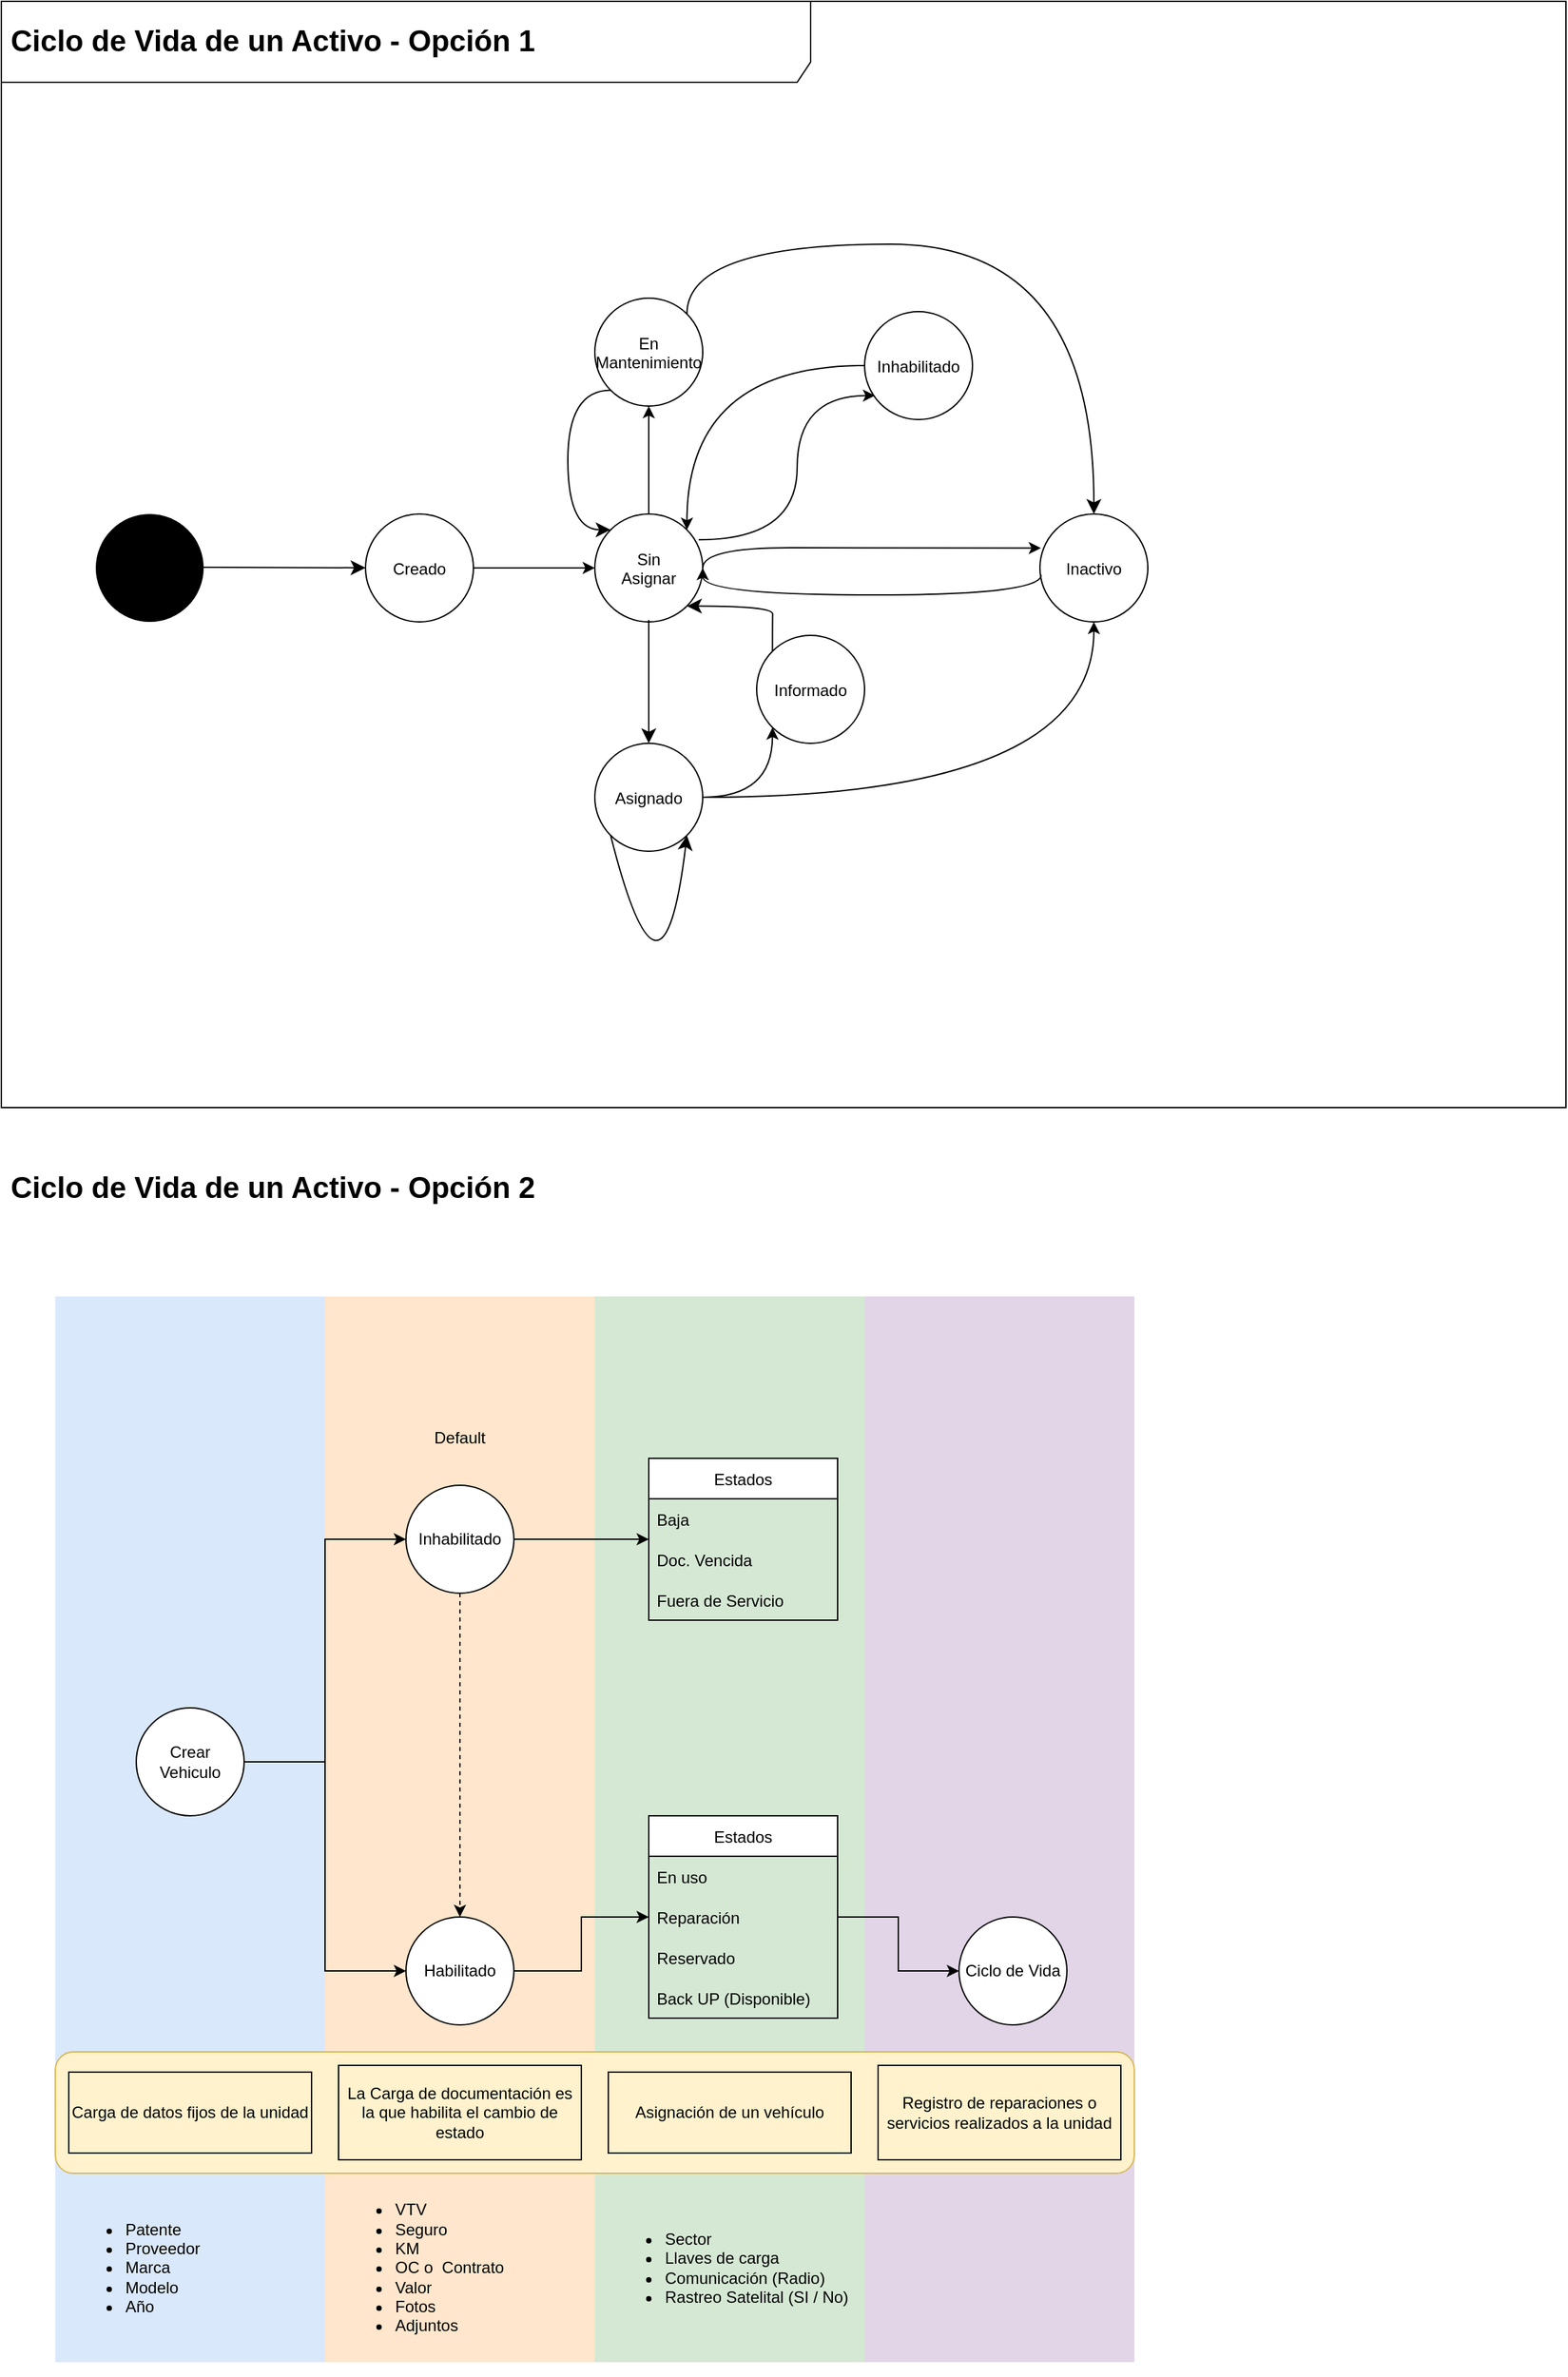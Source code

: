 <mxfile version="16.2.7" type="github">
  <diagram id="9fw6fWgfyL_nY5y5QZao" name="Opción 1">
    <mxGraphModel dx="1422" dy="762" grid="1" gridSize="10" guides="1" tooltips="1" connect="1" arrows="1" fold="1" page="1" pageScale="1" pageWidth="1169" pageHeight="827" math="0" shadow="0">
      <root>
        <mxCell id="0" />
        <mxCell id="1" parent="0" />
        <mxCell id="56lBwPPq4AMo4LWb5H_u-1" value="&lt;font style=&quot;font-size: 22px&quot;&gt;&lt;b&gt;Ciclo de Vida de un Activo - Opción 2&lt;/b&gt;&lt;/font&gt;" style="shape=umlFrame;whiteSpace=wrap;html=1;width=600;height=60;boundedLbl=1;verticalAlign=middle;align=left;spacingLeft=5;strokeColor=none;" vertex="1" parent="1">
          <mxGeometry y="850" width="1160" height="910" as="geometry" />
        </mxCell>
        <mxCell id="56lBwPPq4AMo4LWb5H_u-5" value="" style="rounded=0;whiteSpace=wrap;html=1;fillColor=#ffe6cc;strokeColor=none;" vertex="1" parent="1">
          <mxGeometry x="240" y="960" width="200" height="790" as="geometry" />
        </mxCell>
        <mxCell id="56lBwPPq4AMo4LWb5H_u-4" value="" style="rounded=0;whiteSpace=wrap;html=1;fillColor=#dae8fc;strokeColor=none;" vertex="1" parent="1">
          <mxGeometry x="40" y="960" width="200" height="790" as="geometry" />
        </mxCell>
        <mxCell id="5fb2iIqXQqe1BXmPkbBv-1" value="" style="ellipse;fillColor=#000000;strokeColor=none;" parent="1" vertex="1">
          <mxGeometry x="70" y="380" width="80" height="80" as="geometry" />
        </mxCell>
        <mxCell id="5fb2iIqXQqe1BXmPkbBv-6" value="" style="edgeStyle=orthogonalEdgeStyle;rounded=0;orthogonalLoop=1;jettySize=auto;html=1;endArrow=classic;endFill=1;curved=1;exitX=1;exitY=0.5;exitDx=0;exitDy=0;entryX=0;entryY=0.5;entryDx=0;entryDy=0;" parent="1" source="5fb2iIqXQqe1BXmPkbBv-3" target="5fb2iIqXQqe1BXmPkbBv-5" edge="1">
          <mxGeometry relative="1" as="geometry" />
        </mxCell>
        <mxCell id="5fb2iIqXQqe1BXmPkbBv-3" value="Creado" style="ellipse;fillColor=#ffffff;strokeColor=#000000;" parent="1" vertex="1">
          <mxGeometry x="270" y="380" width="80" height="80" as="geometry" />
        </mxCell>
        <mxCell id="5fb2iIqXQqe1BXmPkbBv-4" value="" style="endArrow=classic;startArrow=none;endFill=1;startFill=0;endSize=8;html=1;verticalAlign=bottom;labelBackgroundColor=none;strokeWidth=1;rounded=0;" parent="1" target="5fb2iIqXQqe1BXmPkbBv-3" edge="1">
          <mxGeometry width="160" relative="1" as="geometry">
            <mxPoint x="150" y="419.44" as="sourcePoint" />
            <mxPoint x="270" y="419" as="targetPoint" />
          </mxGeometry>
        </mxCell>
        <mxCell id="5fb2iIqXQqe1BXmPkbBv-15" value="" style="edgeStyle=orthogonalEdgeStyle;curved=1;rounded=0;orthogonalLoop=1;jettySize=auto;html=1;endArrow=classic;endFill=1;exitX=0.5;exitY=0;exitDx=0;exitDy=0;entryX=0.5;entryY=1;entryDx=0;entryDy=0;" parent="1" source="5fb2iIqXQqe1BXmPkbBv-5" target="5fb2iIqXQqe1BXmPkbBv-14" edge="1">
          <mxGeometry relative="1" as="geometry">
            <Array as="points">
              <mxPoint x="480" y="340" />
              <mxPoint x="480" y="340" />
            </Array>
          </mxGeometry>
        </mxCell>
        <mxCell id="5fb2iIqXQqe1BXmPkbBv-5" value="Sin&#xa;Asignar" style="ellipse;fillColor=#ffffff;strokeColor=#000000;" parent="1" vertex="1">
          <mxGeometry x="440" y="380" width="80" height="80" as="geometry" />
        </mxCell>
        <mxCell id="5fb2iIqXQqe1BXmPkbBv-10" value="" style="edgeStyle=orthogonalEdgeStyle;curved=1;rounded=0;orthogonalLoop=1;jettySize=auto;html=1;endArrow=classic;endFill=1;entryX=0;entryY=1;entryDx=0;entryDy=0;" parent="1" source="5fb2iIqXQqe1BXmPkbBv-7" target="5fb2iIqXQqe1BXmPkbBv-9" edge="1">
          <mxGeometry relative="1" as="geometry">
            <Array as="points">
              <mxPoint x="572" y="590" />
            </Array>
          </mxGeometry>
        </mxCell>
        <mxCell id="5fb2iIqXQqe1BXmPkbBv-23" value="" style="edgeStyle=orthogonalEdgeStyle;curved=1;rounded=0;orthogonalLoop=1;jettySize=auto;html=1;endArrow=classic;endFill=1;" parent="1" source="5fb2iIqXQqe1BXmPkbBv-7" target="5fb2iIqXQqe1BXmPkbBv-22" edge="1">
          <mxGeometry relative="1" as="geometry" />
        </mxCell>
        <mxCell id="5fb2iIqXQqe1BXmPkbBv-7" value="Asignado" style="ellipse;fillColor=#ffffff;strokeColor=#000000;" parent="1" vertex="1">
          <mxGeometry x="440" y="550" width="80" height="80" as="geometry" />
        </mxCell>
        <mxCell id="5fb2iIqXQqe1BXmPkbBv-9" value="Informado" style="ellipse;fillColor=#ffffff;strokeColor=#000000;" parent="1" vertex="1">
          <mxGeometry x="560" y="470" width="80" height="80" as="geometry" />
        </mxCell>
        <mxCell id="5fb2iIqXQqe1BXmPkbBv-11" value="" style="endArrow=classic;startArrow=none;endFill=1;startFill=0;endSize=8;html=1;verticalAlign=bottom;labelBackgroundColor=none;strokeWidth=1;rounded=0;entryX=1;entryY=1;entryDx=0;entryDy=0;exitX=0;exitY=0;exitDx=0;exitDy=0;edgeStyle=orthogonalEdgeStyle;curved=1;" parent="1" source="5fb2iIqXQqe1BXmPkbBv-9" target="5fb2iIqXQqe1BXmPkbBv-5" edge="1">
          <mxGeometry width="160" relative="1" as="geometry">
            <mxPoint x="160" y="429.44" as="sourcePoint" />
            <mxPoint x="280" y="430" as="targetPoint" />
            <Array as="points">
              <mxPoint x="572" y="460" />
              <mxPoint x="572" y="448" />
            </Array>
          </mxGeometry>
        </mxCell>
        <mxCell id="5fb2iIqXQqe1BXmPkbBv-12" value="" style="endArrow=classic;startArrow=none;endFill=1;startFill=0;endSize=8;html=1;verticalAlign=bottom;labelBackgroundColor=none;strokeWidth=1;rounded=0;exitX=0.5;exitY=1;exitDx=0;exitDy=0;entryX=0.5;entryY=0;entryDx=0;entryDy=0;edgeStyle=orthogonalEdgeStyle;curved=1;" parent="1" source="5fb2iIqXQqe1BXmPkbBv-5" target="5fb2iIqXQqe1BXmPkbBv-7" edge="1">
          <mxGeometry width="160" relative="1" as="geometry">
            <mxPoint x="170" y="439.44" as="sourcePoint" />
            <mxPoint x="290" y="440" as="targetPoint" />
            <Array as="points">
              <mxPoint x="480" y="450" />
              <mxPoint x="480" y="450" />
            </Array>
          </mxGeometry>
        </mxCell>
        <mxCell id="5fb2iIqXQqe1BXmPkbBv-13" value="" style="endArrow=classic;startArrow=none;endFill=1;startFill=0;endSize=8;html=1;verticalAlign=bottom;labelBackgroundColor=none;strokeWidth=1;rounded=0;exitX=0;exitY=1;exitDx=0;exitDy=0;entryX=1;entryY=1;entryDx=0;entryDy=0;edgeStyle=orthogonalEdgeStyle;curved=1;" parent="1" source="5fb2iIqXQqe1BXmPkbBv-7" target="5fb2iIqXQqe1BXmPkbBv-7" edge="1">
          <mxGeometry width="160" relative="1" as="geometry">
            <mxPoint x="180" y="449.44" as="sourcePoint" />
            <mxPoint x="300" y="450" as="targetPoint" />
            <Array as="points">
              <mxPoint x="490" y="770" />
            </Array>
          </mxGeometry>
        </mxCell>
        <mxCell id="5fb2iIqXQqe1BXmPkbBv-14" value="En &#xa;Mantenimiento" style="ellipse;fillColor=#ffffff;strokeColor=#000000;" parent="1" vertex="1">
          <mxGeometry x="440" y="220" width="80" height="80" as="geometry" />
        </mxCell>
        <mxCell id="5fb2iIqXQqe1BXmPkbBv-16" value="Inhabilitado" style="ellipse;fillColor=#ffffff;strokeColor=#000000;" parent="1" vertex="1">
          <mxGeometry x="640" y="230" width="80" height="80" as="geometry" />
        </mxCell>
        <mxCell id="5fb2iIqXQqe1BXmPkbBv-18" value="" style="endArrow=classic;startArrow=none;endFill=1;startFill=0;endSize=8;html=1;verticalAlign=bottom;labelBackgroundColor=none;strokeWidth=1;rounded=0;exitX=0;exitY=1;exitDx=0;exitDy=0;entryX=0;entryY=0;entryDx=0;entryDy=0;edgeStyle=orthogonalEdgeStyle;curved=1;" parent="1" source="5fb2iIqXQqe1BXmPkbBv-14" target="5fb2iIqXQqe1BXmPkbBv-5" edge="1">
          <mxGeometry width="160" relative="1" as="geometry">
            <mxPoint x="190" y="459.44" as="sourcePoint" />
            <mxPoint x="310" y="460" as="targetPoint" />
            <Array as="points">
              <mxPoint x="420" y="288" />
              <mxPoint x="420" y="392" />
            </Array>
          </mxGeometry>
        </mxCell>
        <mxCell id="5fb2iIqXQqe1BXmPkbBv-21" value="" style="edgeStyle=orthogonalEdgeStyle;curved=1;rounded=0;orthogonalLoop=1;jettySize=auto;html=1;endArrow=classic;endFill=1;exitX=0;exitY=0.5;exitDx=0;exitDy=0;entryX=1;entryY=0;entryDx=0;entryDy=0;" parent="1" source="5fb2iIqXQqe1BXmPkbBv-16" target="5fb2iIqXQqe1BXmPkbBv-5" edge="1">
          <mxGeometry relative="1" as="geometry">
            <mxPoint x="530.0" y="260.048" as="sourcePoint" />
            <mxPoint x="850" y="210" as="targetPoint" />
            <Array as="points">
              <mxPoint x="509" y="270" />
            </Array>
          </mxGeometry>
        </mxCell>
        <mxCell id="5fb2iIqXQqe1BXmPkbBv-22" value="Inactivo" style="ellipse;fillColor=#ffffff;strokeColor=#000000;" parent="1" vertex="1">
          <mxGeometry x="770" y="380" width="80" height="80" as="geometry" />
        </mxCell>
        <mxCell id="5fb2iIqXQqe1BXmPkbBv-24" value="" style="endArrow=classic;startArrow=none;endFill=1;startFill=0;endSize=8;html=1;verticalAlign=bottom;labelBackgroundColor=none;strokeWidth=1;rounded=0;exitX=1;exitY=0;exitDx=0;exitDy=0;entryX=0.5;entryY=0;entryDx=0;entryDy=0;edgeStyle=orthogonalEdgeStyle;curved=1;" parent="1" source="5fb2iIqXQqe1BXmPkbBv-14" target="5fb2iIqXQqe1BXmPkbBv-22" edge="1">
          <mxGeometry width="160" relative="1" as="geometry">
            <mxPoint x="461.716" y="298.284" as="sourcePoint" />
            <mxPoint x="461.716" y="401.716" as="targetPoint" />
            <Array as="points">
              <mxPoint x="508" y="180" />
              <mxPoint x="810" y="180" />
            </Array>
          </mxGeometry>
        </mxCell>
        <mxCell id="5fb2iIqXQqe1BXmPkbBv-25" value="" style="edgeStyle=orthogonalEdgeStyle;rounded=0;orthogonalLoop=1;jettySize=auto;html=1;endArrow=classic;endFill=1;curved=1;exitX=1;exitY=0.5;exitDx=0;exitDy=0;entryX=0.009;entryY=0.316;entryDx=0;entryDy=0;entryPerimeter=0;" parent="1" source="5fb2iIqXQqe1BXmPkbBv-5" target="5fb2iIqXQqe1BXmPkbBv-22" edge="1">
          <mxGeometry relative="1" as="geometry">
            <mxPoint x="360" y="430" as="sourcePoint" />
            <mxPoint x="450" y="430" as="targetPoint" />
            <Array as="points">
              <mxPoint x="520" y="405" />
              <mxPoint x="650" y="405" />
            </Array>
          </mxGeometry>
        </mxCell>
        <mxCell id="5fb2iIqXQqe1BXmPkbBv-26" value="" style="edgeStyle=orthogonalEdgeStyle;curved=1;rounded=0;orthogonalLoop=1;jettySize=auto;html=1;endArrow=classic;endFill=1;exitX=0.962;exitY=0.239;exitDx=0;exitDy=0;entryX=0.097;entryY=0.778;entryDx=0;entryDy=0;entryPerimeter=0;exitPerimeter=0;" parent="1" source="5fb2iIqXQqe1BXmPkbBv-5" target="5fb2iIqXQqe1BXmPkbBv-16" edge="1">
          <mxGeometry relative="1" as="geometry">
            <mxPoint x="490" y="390.0" as="sourcePoint" />
            <mxPoint x="490" y="310" as="targetPoint" />
            <Array as="points">
              <mxPoint x="590" y="399" />
              <mxPoint x="590" y="292" />
            </Array>
          </mxGeometry>
        </mxCell>
        <mxCell id="5fb2iIqXQqe1BXmPkbBv-27" value="" style="edgeStyle=orthogonalEdgeStyle;rounded=0;orthogonalLoop=1;jettySize=auto;html=1;endArrow=classic;endFill=1;curved=1;entryX=1;entryY=0.5;entryDx=0;entryDy=0;exitX=0.011;exitY=0.566;exitDx=0;exitDy=0;exitPerimeter=0;" parent="1" source="5fb2iIqXQqe1BXmPkbBv-22" target="5fb2iIqXQqe1BXmPkbBv-5" edge="1">
          <mxGeometry relative="1" as="geometry">
            <mxPoint x="760" y="480" as="sourcePoint" />
            <mxPoint x="780.72" y="415.28" as="targetPoint" />
            <Array as="points">
              <mxPoint x="771" y="440" />
              <mxPoint x="520" y="440" />
            </Array>
          </mxGeometry>
        </mxCell>
        <mxCell id="5fb2iIqXQqe1BXmPkbBv-28" value="&lt;font style=&quot;font-size: 22px&quot;&gt;&lt;b&gt;Ciclo de Vida de un Activo - Opción 1&lt;/b&gt;&lt;/font&gt;" style="shape=umlFrame;whiteSpace=wrap;html=1;width=600;height=60;boundedLbl=1;verticalAlign=middle;align=left;spacingLeft=5;" parent="1" vertex="1">
          <mxGeometry width="1160" height="820" as="geometry" />
        </mxCell>
        <mxCell id="56lBwPPq4AMo4LWb5H_u-10" style="edgeStyle=orthogonalEdgeStyle;rounded=0;orthogonalLoop=1;jettySize=auto;html=1;exitX=1;exitY=0.5;exitDx=0;exitDy=0;entryX=0;entryY=0.5;entryDx=0;entryDy=0;" edge="1" parent="1" source="56lBwPPq4AMo4LWb5H_u-2" target="56lBwPPq4AMo4LWb5H_u-8">
          <mxGeometry relative="1" as="geometry" />
        </mxCell>
        <mxCell id="56lBwPPq4AMo4LWb5H_u-11" style="edgeStyle=orthogonalEdgeStyle;rounded=0;orthogonalLoop=1;jettySize=auto;html=1;exitX=1;exitY=0.5;exitDx=0;exitDy=0;entryX=0;entryY=0.5;entryDx=0;entryDy=0;" edge="1" parent="1" source="56lBwPPq4AMo4LWb5H_u-2" target="56lBwPPq4AMo4LWb5H_u-9">
          <mxGeometry relative="1" as="geometry" />
        </mxCell>
        <mxCell id="56lBwPPq4AMo4LWb5H_u-2" value="Crear Vehiculo" style="ellipse;whiteSpace=wrap;html=1;aspect=fixed;" vertex="1" parent="1">
          <mxGeometry x="100" y="1265" width="80" height="80" as="geometry" />
        </mxCell>
        <mxCell id="56lBwPPq4AMo4LWb5H_u-6" value="" style="rounded=0;whiteSpace=wrap;html=1;fillColor=#d5e8d4;strokeColor=none;" vertex="1" parent="1">
          <mxGeometry x="440" y="960" width="200" height="790" as="geometry" />
        </mxCell>
        <mxCell id="56lBwPPq4AMo4LWb5H_u-7" value="" style="rounded=0;whiteSpace=wrap;html=1;fillColor=#e1d5e7;strokeColor=none;" vertex="1" parent="1">
          <mxGeometry x="640" y="960" width="200" height="790" as="geometry" />
        </mxCell>
        <mxCell id="Ka5MKUsDNlFk1ZQej-qR-6" style="edgeStyle=orthogonalEdgeStyle;rounded=0;orthogonalLoop=1;jettySize=auto;html=1;exitX=1;exitY=0.5;exitDx=0;exitDy=0;" edge="1" parent="1" source="56lBwPPq4AMo4LWb5H_u-8" target="Ka5MKUsDNlFk1ZQej-qR-2">
          <mxGeometry relative="1" as="geometry" />
        </mxCell>
        <mxCell id="Ka5MKUsDNlFk1ZQej-qR-7" style="edgeStyle=orthogonalEdgeStyle;rounded=0;orthogonalLoop=1;jettySize=auto;html=1;exitX=0.5;exitY=1;exitDx=0;exitDy=0;entryX=0.5;entryY=0;entryDx=0;entryDy=0;dashed=1;" edge="1" parent="1" source="56lBwPPq4AMo4LWb5H_u-8" target="56lBwPPq4AMo4LWb5H_u-9">
          <mxGeometry relative="1" as="geometry" />
        </mxCell>
        <mxCell id="56lBwPPq4AMo4LWb5H_u-8" value="Inhabilitado" style="ellipse;whiteSpace=wrap;html=1;aspect=fixed;" vertex="1" parent="1">
          <mxGeometry x="300" y="1100" width="80" height="80" as="geometry" />
        </mxCell>
        <mxCell id="Ka5MKUsDNlFk1ZQej-qR-1" style="edgeStyle=orthogonalEdgeStyle;rounded=0;orthogonalLoop=1;jettySize=auto;html=1;exitX=1;exitY=0.5;exitDx=0;exitDy=0;entryX=0;entryY=0.5;entryDx=0;entryDy=0;" edge="1" parent="1" source="56lBwPPq4AMo4LWb5H_u-9" target="56lBwPPq4AMo4LWb5H_u-15">
          <mxGeometry relative="1" as="geometry" />
        </mxCell>
        <mxCell id="56lBwPPq4AMo4LWb5H_u-9" value="Habilitado" style="ellipse;whiteSpace=wrap;html=1;aspect=fixed;" vertex="1" parent="1">
          <mxGeometry x="300" y="1420" width="80" height="80" as="geometry" />
        </mxCell>
        <mxCell id="56lBwPPq4AMo4LWb5H_u-13" value="Estados" style="swimlane;fontStyle=0;childLayout=stackLayout;horizontal=1;startSize=30;horizontalStack=0;resizeParent=1;resizeParentMax=0;resizeLast=0;collapsible=1;marginBottom=0;" vertex="1" parent="1">
          <mxGeometry x="480" y="1345" width="140" height="150" as="geometry">
            <mxRectangle x="480" y="1400" width="80" height="30" as="alternateBounds" />
          </mxGeometry>
        </mxCell>
        <mxCell id="56lBwPPq4AMo4LWb5H_u-14" value="En uso" style="text;strokeColor=none;fillColor=none;align=left;verticalAlign=middle;spacingLeft=4;spacingRight=4;overflow=hidden;points=[[0,0.5],[1,0.5]];portConstraint=eastwest;rotatable=0;" vertex="1" parent="56lBwPPq4AMo4LWb5H_u-13">
          <mxGeometry y="30" width="140" height="30" as="geometry" />
        </mxCell>
        <mxCell id="56lBwPPq4AMo4LWb5H_u-15" value="Reparación" style="text;strokeColor=none;fillColor=none;align=left;verticalAlign=middle;spacingLeft=4;spacingRight=4;overflow=hidden;points=[[0,0.5],[1,0.5]];portConstraint=eastwest;rotatable=0;" vertex="1" parent="56lBwPPq4AMo4LWb5H_u-13">
          <mxGeometry y="60" width="140" height="30" as="geometry" />
        </mxCell>
        <mxCell id="56lBwPPq4AMo4LWb5H_u-16" value="Reservado" style="text;strokeColor=none;fillColor=none;align=left;verticalAlign=middle;spacingLeft=4;spacingRight=4;overflow=hidden;points=[[0,0.5],[1,0.5]];portConstraint=eastwest;rotatable=0;" vertex="1" parent="56lBwPPq4AMo4LWb5H_u-13">
          <mxGeometry y="90" width="140" height="30" as="geometry" />
        </mxCell>
        <mxCell id="Ka5MKUsDNlFk1ZQej-qR-18" value="Back UP (Disponible)" style="text;strokeColor=none;fillColor=none;align=left;verticalAlign=middle;spacingLeft=4;spacingRight=4;overflow=hidden;points=[[0,0.5],[1,0.5]];portConstraint=eastwest;rotatable=0;" vertex="1" parent="56lBwPPq4AMo4LWb5H_u-13">
          <mxGeometry y="120" width="140" height="30" as="geometry" />
        </mxCell>
        <mxCell id="Ka5MKUsDNlFk1ZQej-qR-2" value="Estados" style="swimlane;fontStyle=0;childLayout=stackLayout;horizontal=1;startSize=30;horizontalStack=0;resizeParent=1;resizeParentMax=0;resizeLast=0;collapsible=1;marginBottom=0;" vertex="1" parent="1">
          <mxGeometry x="480" y="1080" width="140" height="120" as="geometry" />
        </mxCell>
        <mxCell id="Ka5MKUsDNlFk1ZQej-qR-3" value="Baja" style="text;strokeColor=none;fillColor=none;align=left;verticalAlign=middle;spacingLeft=4;spacingRight=4;overflow=hidden;points=[[0,0.5],[1,0.5]];portConstraint=eastwest;rotatable=0;" vertex="1" parent="Ka5MKUsDNlFk1ZQej-qR-2">
          <mxGeometry y="30" width="140" height="30" as="geometry" />
        </mxCell>
        <mxCell id="Ka5MKUsDNlFk1ZQej-qR-4" value="Doc. Vencida" style="text;strokeColor=none;fillColor=none;align=left;verticalAlign=middle;spacingLeft=4;spacingRight=4;overflow=hidden;points=[[0,0.5],[1,0.5]];portConstraint=eastwest;rotatable=0;" vertex="1" parent="Ka5MKUsDNlFk1ZQej-qR-2">
          <mxGeometry y="60" width="140" height="30" as="geometry" />
        </mxCell>
        <mxCell id="Ka5MKUsDNlFk1ZQej-qR-5" value="Fuera de Servicio" style="text;strokeColor=none;fillColor=none;align=left;verticalAlign=middle;spacingLeft=4;spacingRight=4;overflow=hidden;points=[[0,0.5],[1,0.5]];portConstraint=eastwest;rotatable=0;" vertex="1" parent="Ka5MKUsDNlFk1ZQej-qR-2">
          <mxGeometry y="90" width="140" height="30" as="geometry" />
        </mxCell>
        <mxCell id="Ka5MKUsDNlFk1ZQej-qR-9" value="Default" style="text;html=1;strokeColor=none;fillColor=none;align=center;verticalAlign=middle;whiteSpace=wrap;rounded=0;" vertex="1" parent="1">
          <mxGeometry x="310" y="1050" width="60" height="30" as="geometry" />
        </mxCell>
        <mxCell id="Ka5MKUsDNlFk1ZQej-qR-21" value="" style="rounded=1;whiteSpace=wrap;html=1;fillColor=#fff2cc;strokeColor=#d6b656;" vertex="1" parent="1">
          <mxGeometry x="40" y="1520" width="800" height="90" as="geometry" />
        </mxCell>
        <mxCell id="Ka5MKUsDNlFk1ZQej-qR-11" value="La Carga de documentación es la que habilita el cambio de estado" style="text;html=1;strokeColor=default;fillColor=none;align=center;verticalAlign=middle;whiteSpace=wrap;rounded=0;" vertex="1" parent="1">
          <mxGeometry x="250" y="1530" width="180" height="70" as="geometry" />
        </mxCell>
        <mxCell id="Ka5MKUsDNlFk1ZQej-qR-12" value="Carga de datos fijos de la unidad" style="text;html=1;strokeColor=default;fillColor=none;align=center;verticalAlign=middle;whiteSpace=wrap;rounded=0;" vertex="1" parent="1">
          <mxGeometry x="50" y="1535" width="180" height="60" as="geometry" />
        </mxCell>
        <mxCell id="Ka5MKUsDNlFk1ZQej-qR-14" value="&lt;ul&gt;&lt;li&gt;&lt;span&gt;Patente&lt;/span&gt;&lt;/li&gt;&lt;li&gt;&lt;span&gt;Proveedor&lt;/span&gt;&lt;/li&gt;&lt;li&gt;&lt;span&gt;Marca&lt;/span&gt;&lt;/li&gt;&lt;li&gt;&lt;span&gt;Modelo&lt;/span&gt;&lt;/li&gt;&lt;li&gt;Año&lt;/li&gt;&lt;/ul&gt;" style="text;html=1;strokeColor=none;fillColor=none;align=left;verticalAlign=middle;whiteSpace=wrap;rounded=0;" vertex="1" parent="1">
          <mxGeometry x="50" y="1620" width="180" height="120" as="geometry" />
        </mxCell>
        <mxCell id="Ka5MKUsDNlFk1ZQej-qR-15" value="&lt;ul&gt;&lt;li&gt;VTV&lt;/li&gt;&lt;li&gt;&lt;span&gt;Seguro&lt;/span&gt;&lt;/li&gt;&lt;li&gt;KM&lt;/li&gt;&lt;li&gt;OC o&amp;nbsp; Contrato&lt;/li&gt;&lt;li&gt;Valor&lt;/li&gt;&lt;li&gt;Fotos&lt;/li&gt;&lt;li&gt;Adjuntos&lt;/li&gt;&lt;/ul&gt;" style="text;html=1;strokeColor=none;fillColor=none;align=left;verticalAlign=middle;whiteSpace=wrap;rounded=0;" vertex="1" parent="1">
          <mxGeometry x="250" y="1620" width="180" height="120" as="geometry" />
        </mxCell>
        <mxCell id="Ka5MKUsDNlFk1ZQej-qR-16" value="Asignación de un vehículo" style="text;html=1;strokeColor=default;fillColor=none;align=center;verticalAlign=middle;whiteSpace=wrap;rounded=0;" vertex="1" parent="1">
          <mxGeometry x="450" y="1535" width="180" height="60" as="geometry" />
        </mxCell>
        <mxCell id="Ka5MKUsDNlFk1ZQej-qR-17" value="&lt;ul&gt;&lt;li&gt;Sector&lt;/li&gt;&lt;li&gt;Llaves de carga&lt;/li&gt;&lt;li&gt;Comunicación (Radio)&lt;/li&gt;&lt;li&gt;Rastreo Satelital (SI / No)&lt;/li&gt;&lt;/ul&gt;" style="text;html=1;strokeColor=none;fillColor=none;align=left;verticalAlign=middle;whiteSpace=wrap;rounded=0;" vertex="1" parent="1">
          <mxGeometry x="450" y="1620" width="180" height="120" as="geometry" />
        </mxCell>
        <mxCell id="Ka5MKUsDNlFk1ZQej-qR-19" value="Ciclo de Vida" style="ellipse;whiteSpace=wrap;html=1;aspect=fixed;" vertex="1" parent="1">
          <mxGeometry x="710" y="1420" width="80" height="80" as="geometry" />
        </mxCell>
        <mxCell id="Ka5MKUsDNlFk1ZQej-qR-20" value="Registro de reparaciones o servicios realizados a la unidad" style="text;html=1;strokeColor=default;fillColor=none;align=center;verticalAlign=middle;whiteSpace=wrap;rounded=0;" vertex="1" parent="1">
          <mxGeometry x="650" y="1530" width="180" height="70" as="geometry" />
        </mxCell>
        <mxCell id="Ka5MKUsDNlFk1ZQej-qR-22" style="edgeStyle=orthogonalEdgeStyle;rounded=0;orthogonalLoop=1;jettySize=auto;html=1;exitX=1;exitY=0.5;exitDx=0;exitDy=0;" edge="1" parent="1" source="56lBwPPq4AMo4LWb5H_u-15" target="Ka5MKUsDNlFk1ZQej-qR-19">
          <mxGeometry relative="1" as="geometry" />
        </mxCell>
      </root>
    </mxGraphModel>
  </diagram>
</mxfile>
